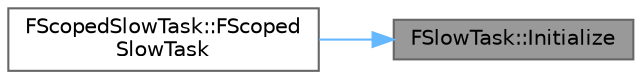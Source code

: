 digraph "FSlowTask::Initialize"
{
 // INTERACTIVE_SVG=YES
 // LATEX_PDF_SIZE
  bgcolor="transparent";
  edge [fontname=Helvetica,fontsize=10,labelfontname=Helvetica,labelfontsize=10];
  node [fontname=Helvetica,fontsize=10,shape=box,height=0.2,width=0.4];
  rankdir="RL";
  Node1 [id="Node000001",label="FSlowTask::Initialize",height=0.2,width=0.4,color="gray40", fillcolor="grey60", style="filled", fontcolor="black",tooltip="Function that initializes the scope by adding it to its context's stack."];
  Node1 -> Node2 [id="edge1_Node000001_Node000002",dir="back",color="steelblue1",style="solid",tooltip=" "];
  Node2 [id="Node000002",label="FScopedSlowTask::FScoped\lSlowTask",height=0.2,width=0.4,color="grey40", fillcolor="white", style="filled",URL="$d6/d66/structFScopedSlowTask.html#a74daa438c41252bf0adf766720d5670f",tooltip="Construct this scope from an amount of work to do, and a message to display."];
}
